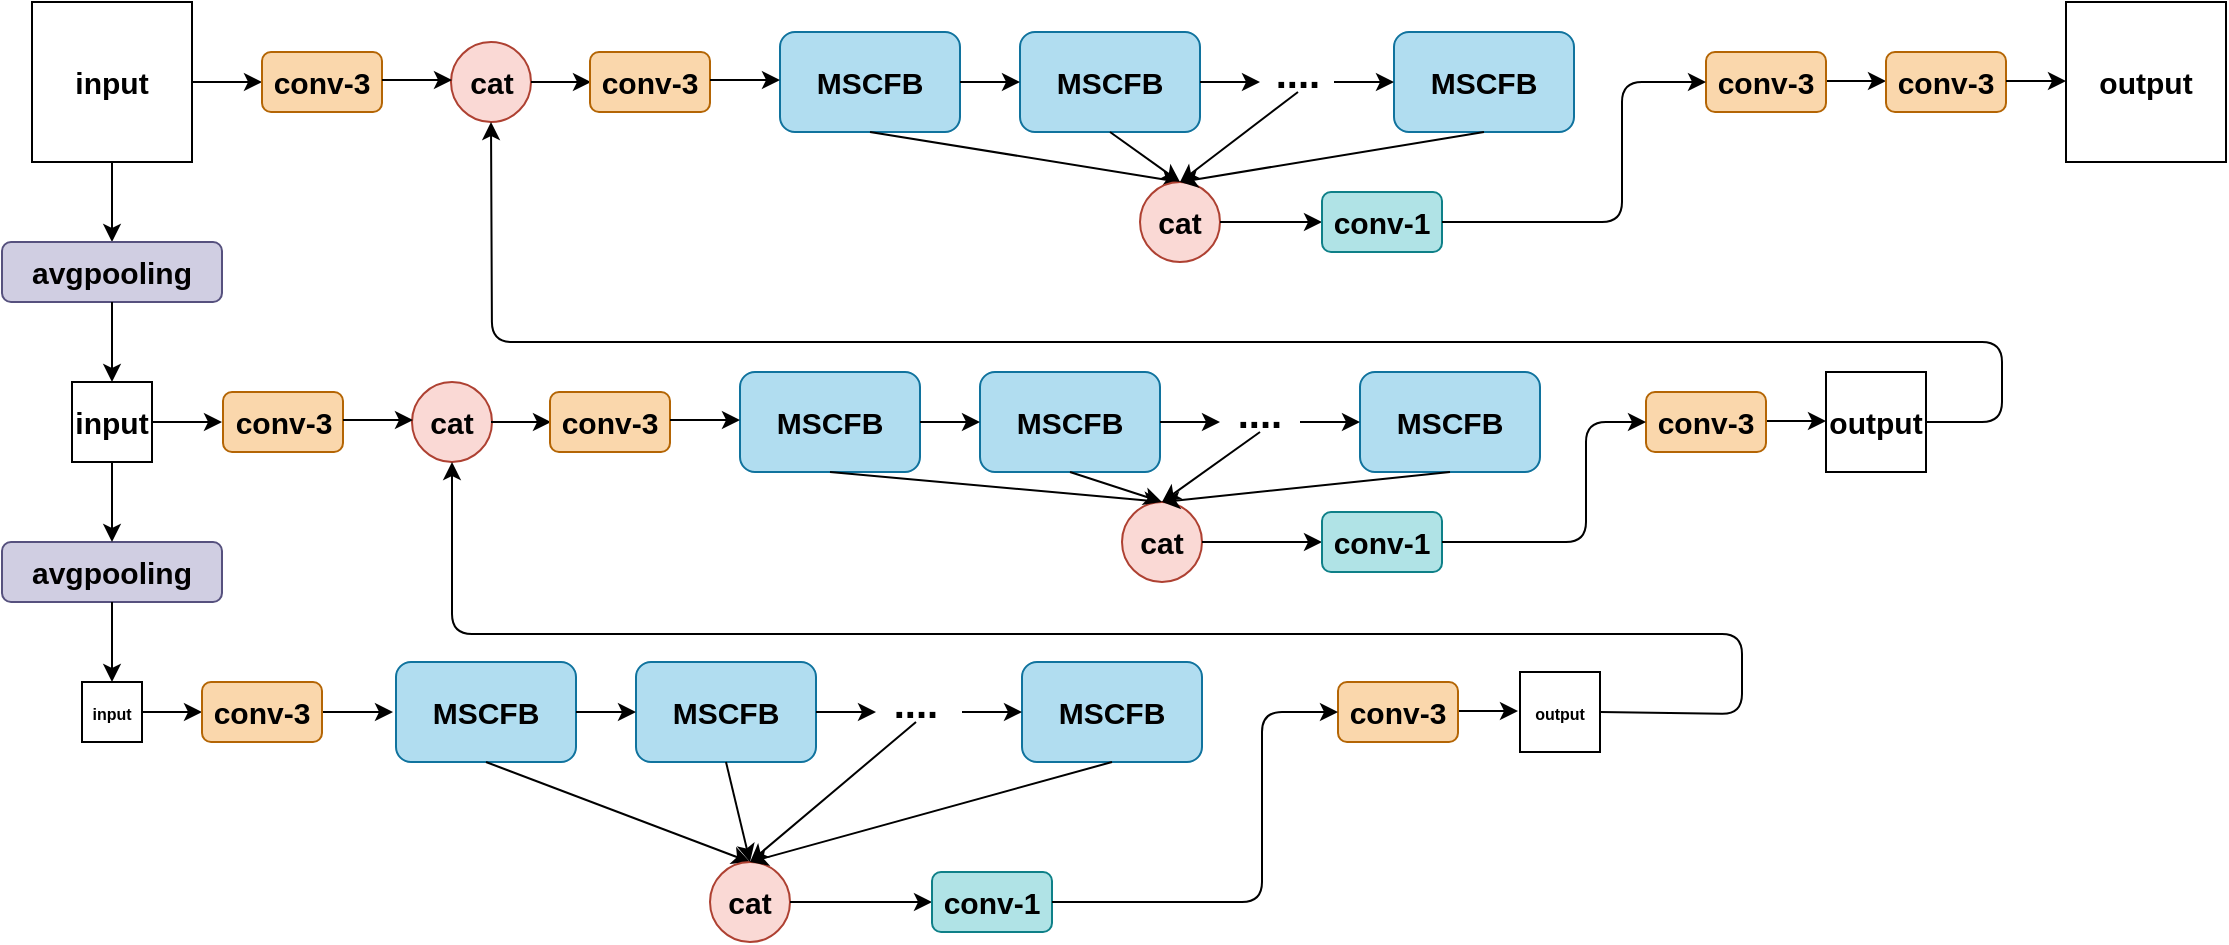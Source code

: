 <mxfile version="12.1.7" type="github" pages="1">
  <diagram id="ViJpoDfOhojBk18W-Hzx" name="Page-1">
    <mxGraphModel dx="2235" dy="699" grid="1" gridSize="10" guides="1" tooltips="1" connect="1" arrows="1" fold="1" page="1" pageScale="1" pageWidth="827" pageHeight="1169" math="0" shadow="0">
      <root>
        <mxCell id="0"/>
        <mxCell id="1" parent="0"/>
        <mxCell id="3YVvCQ1gq88eceu3Uc82-1" value="&lt;font style=&quot;font-size: 15px&quot;&gt;&lt;b&gt;input&lt;/b&gt;&lt;/font&gt;" style="whiteSpace=wrap;html=1;aspect=fixed;" vertex="1" parent="1">
          <mxGeometry x="-75" y="420" width="80" height="80" as="geometry"/>
        </mxCell>
        <mxCell id="3YVvCQ1gq88eceu3Uc82-2" value="" style="endArrow=classic;html=1;exitX=1;exitY=0.5;exitDx=0;exitDy=0;" edge="1" parent="1" source="3YVvCQ1gq88eceu3Uc82-1">
          <mxGeometry width="50" height="50" relative="1" as="geometry">
            <mxPoint x="-75" y="570" as="sourcePoint"/>
            <mxPoint x="40" y="460" as="targetPoint"/>
          </mxGeometry>
        </mxCell>
        <mxCell id="3YVvCQ1gq88eceu3Uc82-3" value="" style="endArrow=classic;html=1;exitX=0.5;exitY=1;exitDx=0;exitDy=0;" edge="1" parent="1" source="3YVvCQ1gq88eceu3Uc82-1">
          <mxGeometry width="50" height="50" relative="1" as="geometry">
            <mxPoint x="-75" y="570" as="sourcePoint"/>
            <mxPoint x="-35" y="540" as="targetPoint"/>
          </mxGeometry>
        </mxCell>
        <mxCell id="3YVvCQ1gq88eceu3Uc82-4" value="&lt;font style=&quot;font-size: 15px&quot;&gt;&lt;b&gt;avgpooling&lt;/b&gt;&lt;/font&gt;" style="rounded=1;whiteSpace=wrap;html=1;fillColor=#d0cee2;strokeColor=#56517e;" vertex="1" parent="1">
          <mxGeometry x="-90" y="540" width="110" height="30" as="geometry"/>
        </mxCell>
        <mxCell id="3YVvCQ1gq88eceu3Uc82-5" value="" style="endArrow=classic;html=1;exitX=0.5;exitY=1;exitDx=0;exitDy=0;" edge="1" parent="1" source="3YVvCQ1gq88eceu3Uc82-4">
          <mxGeometry width="50" height="50" relative="1" as="geometry">
            <mxPoint x="-85" y="640" as="sourcePoint"/>
            <mxPoint x="-35" y="610" as="targetPoint"/>
          </mxGeometry>
        </mxCell>
        <mxCell id="3YVvCQ1gq88eceu3Uc82-6" value="&lt;font style=&quot;font-size: 15px&quot;&gt;&lt;b&gt;avgpooling&lt;/b&gt;&lt;/font&gt;" style="rounded=1;whiteSpace=wrap;html=1;fillColor=#d0cee2;strokeColor=#56517e;" vertex="1" parent="1">
          <mxGeometry x="-90" y="690" width="110" height="30" as="geometry"/>
        </mxCell>
        <mxCell id="3YVvCQ1gq88eceu3Uc82-7" value="&lt;font style=&quot;font-size: 15px&quot;&gt;&lt;b&gt;input&lt;/b&gt;&lt;/font&gt;" style="whiteSpace=wrap;html=1;aspect=fixed;" vertex="1" parent="1">
          <mxGeometry x="-55" y="610" width="40" height="40" as="geometry"/>
        </mxCell>
        <mxCell id="3YVvCQ1gq88eceu3Uc82-8" value="" style="endArrow=classic;html=1;exitX=0.5;exitY=1;exitDx=0;exitDy=0;" edge="1" parent="1">
          <mxGeometry width="50" height="50" relative="1" as="geometry">
            <mxPoint x="-35" y="650" as="sourcePoint"/>
            <mxPoint x="-35" y="690" as="targetPoint"/>
          </mxGeometry>
        </mxCell>
        <mxCell id="3YVvCQ1gq88eceu3Uc82-11" value="" style="endArrow=classic;html=1;exitX=0.5;exitY=1;exitDx=0;exitDy=0;" edge="1" parent="1">
          <mxGeometry width="50" height="50" relative="1" as="geometry">
            <mxPoint x="-35" y="720" as="sourcePoint"/>
            <mxPoint x="-35" y="760" as="targetPoint"/>
          </mxGeometry>
        </mxCell>
        <mxCell id="3YVvCQ1gq88eceu3Uc82-12" value="&lt;font style=&quot;font-size: 8px&quot;&gt;&lt;b&gt;input&lt;/b&gt;&lt;/font&gt;" style="whiteSpace=wrap;html=1;aspect=fixed;" vertex="1" parent="1">
          <mxGeometry x="-50" y="760" width="30" height="30" as="geometry"/>
        </mxCell>
        <mxCell id="3YVvCQ1gq88eceu3Uc82-13" value="&lt;font style=&quot;font-size: 15px&quot;&gt;&lt;b&gt;MSCFB&lt;/b&gt;&lt;/font&gt;" style="rounded=1;whiteSpace=wrap;html=1;fillColor=#b1ddf0;strokeColor=#10739e;" vertex="1" parent="1">
          <mxGeometry x="299" y="435" width="90" height="50" as="geometry"/>
        </mxCell>
        <mxCell id="3YVvCQ1gq88eceu3Uc82-14" value="&lt;font style=&quot;font-size: 15px&quot;&gt;&lt;b&gt;MSCFB&lt;/b&gt;&lt;/font&gt;" style="rounded=1;whiteSpace=wrap;html=1;fillColor=#b1ddf0;strokeColor=#10739e;" vertex="1" parent="1">
          <mxGeometry x="419" y="435" width="90" height="50" as="geometry"/>
        </mxCell>
        <mxCell id="3YVvCQ1gq88eceu3Uc82-15" value="" style="endArrow=classic;html=1;entryX=0;entryY=0.5;entryDx=0;entryDy=0;exitX=1;exitY=0.5;exitDx=0;exitDy=0;" edge="1" parent="1" source="3YVvCQ1gq88eceu3Uc82-13" target="3YVvCQ1gq88eceu3Uc82-14">
          <mxGeometry width="50" height="50" relative="1" as="geometry">
            <mxPoint x="159" y="860" as="sourcePoint"/>
            <mxPoint x="209" y="810" as="targetPoint"/>
          </mxGeometry>
        </mxCell>
        <mxCell id="3YVvCQ1gq88eceu3Uc82-17" value="&lt;font style=&quot;font-size: 15px&quot;&gt;&lt;b&gt;MSCFB&lt;/b&gt;&lt;/font&gt;" style="rounded=1;whiteSpace=wrap;html=1;fillColor=#b1ddf0;strokeColor=#10739e;" vertex="1" parent="1">
          <mxGeometry x="606" y="435" width="90" height="50" as="geometry"/>
        </mxCell>
        <mxCell id="3YVvCQ1gq88eceu3Uc82-18" value="" style="endArrow=classic;html=1;entryX=0;entryY=0.5;entryDx=0;entryDy=0;exitX=1;exitY=0.5;exitDx=0;exitDy=0;" edge="1" parent="1" target="3YVvCQ1gq88eceu3Uc82-17">
          <mxGeometry width="50" height="50" relative="1" as="geometry">
            <mxPoint x="576" y="460" as="sourcePoint"/>
            <mxPoint x="396" y="810" as="targetPoint"/>
          </mxGeometry>
        </mxCell>
        <mxCell id="3YVvCQ1gq88eceu3Uc82-19" value="" style="endArrow=classic;html=1;entryX=0;entryY=0.5;entryDx=0;entryDy=0;exitX=1;exitY=0.5;exitDx=0;exitDy=0;" edge="1" parent="1">
          <mxGeometry width="50" height="50" relative="1" as="geometry">
            <mxPoint x="509" y="460" as="sourcePoint"/>
            <mxPoint x="539" y="460" as="targetPoint"/>
          </mxGeometry>
        </mxCell>
        <mxCell id="3YVvCQ1gq88eceu3Uc82-22" value="&lt;font style=&quot;font-size: 15px&quot;&gt;&lt;b&gt;output&lt;/b&gt;&lt;/font&gt;" style="whiteSpace=wrap;html=1;aspect=fixed;" vertex="1" parent="1">
          <mxGeometry x="942" y="420" width="80" height="80" as="geometry"/>
        </mxCell>
        <mxCell id="3YVvCQ1gq88eceu3Uc82-24" value="&lt;b style=&quot;font-size: 15px&quot;&gt;conv-3&lt;/b&gt;" style="rounded=1;whiteSpace=wrap;html=1;fillColor=#fad7ac;strokeColor=#b46504;" vertex="1" parent="1">
          <mxGeometry x="40" y="445" width="60" height="30" as="geometry"/>
        </mxCell>
        <mxCell id="3YVvCQ1gq88eceu3Uc82-25" value="" style="endArrow=classic;html=1;exitX=1;exitY=0.5;exitDx=0;exitDy=0;" edge="1" parent="1">
          <mxGeometry width="50" height="50" relative="1" as="geometry">
            <mxPoint x="-15" y="630" as="sourcePoint"/>
            <mxPoint x="20" y="630" as="targetPoint"/>
          </mxGeometry>
        </mxCell>
        <mxCell id="3YVvCQ1gq88eceu3Uc82-26" value="&lt;b style=&quot;font-size: 15px&quot;&gt;conv-3&lt;/b&gt;" style="rounded=1;whiteSpace=wrap;html=1;fillColor=#fad7ac;strokeColor=#b46504;" vertex="1" parent="1">
          <mxGeometry x="20.5" y="615" width="60" height="30" as="geometry"/>
        </mxCell>
        <mxCell id="3YVvCQ1gq88eceu3Uc82-27" value="" style="endArrow=classic;html=1;exitX=1;exitY=0.5;exitDx=0;exitDy=0;" edge="1" parent="1">
          <mxGeometry width="50" height="50" relative="1" as="geometry">
            <mxPoint x="-20" y="775" as="sourcePoint"/>
            <mxPoint x="10" y="775" as="targetPoint"/>
          </mxGeometry>
        </mxCell>
        <mxCell id="3YVvCQ1gq88eceu3Uc82-28" value="&lt;b style=&quot;font-size: 15px&quot;&gt;conv-3&lt;/b&gt;" style="rounded=1;whiteSpace=wrap;html=1;fillColor=#fad7ac;strokeColor=#b46504;" vertex="1" parent="1">
          <mxGeometry x="10" y="760" width="60" height="30" as="geometry"/>
        </mxCell>
        <mxCell id="3YVvCQ1gq88eceu3Uc82-29" value="&lt;b&gt;&lt;font style=&quot;font-size: 15px&quot;&gt;cat&lt;/font&gt;&lt;/b&gt;" style="ellipse;whiteSpace=wrap;html=1;aspect=fixed;fillColor=#fad9d5;strokeColor=#ae4132;" vertex="1" parent="1">
          <mxGeometry x="115" y="610" width="40" height="40" as="geometry"/>
        </mxCell>
        <mxCell id="3YVvCQ1gq88eceu3Uc82-33" value="" style="endArrow=classic;html=1;exitX=1;exitY=0.5;exitDx=0;exitDy=0;" edge="1" parent="1">
          <mxGeometry width="50" height="50" relative="1" as="geometry">
            <mxPoint x="80.5" y="629" as="sourcePoint"/>
            <mxPoint x="115.5" y="629" as="targetPoint"/>
          </mxGeometry>
        </mxCell>
        <mxCell id="3YVvCQ1gq88eceu3Uc82-34" value="&lt;b&gt;&lt;font style=&quot;font-size: 15px&quot;&gt;cat&lt;/font&gt;&lt;/b&gt;" style="ellipse;whiteSpace=wrap;html=1;aspect=fixed;fillColor=#fad9d5;strokeColor=#ae4132;" vertex="1" parent="1">
          <mxGeometry x="134.5" y="440" width="40" height="40" as="geometry"/>
        </mxCell>
        <mxCell id="3YVvCQ1gq88eceu3Uc82-35" value="" style="endArrow=classic;html=1;exitX=1;exitY=0.5;exitDx=0;exitDy=0;" edge="1" parent="1">
          <mxGeometry width="50" height="50" relative="1" as="geometry">
            <mxPoint x="100" y="459" as="sourcePoint"/>
            <mxPoint x="135" y="459" as="targetPoint"/>
          </mxGeometry>
        </mxCell>
        <mxCell id="3YVvCQ1gq88eceu3Uc82-36" value="" style="endArrow=classic;html=1;entryX=0;entryY=0.5;entryDx=0;entryDy=0;exitX=1;exitY=0.5;exitDx=0;exitDy=0;" edge="1" parent="1">
          <mxGeometry width="50" height="50" relative="1" as="geometry">
            <mxPoint x="174.5" y="460" as="sourcePoint"/>
            <mxPoint x="204.5" y="460" as="targetPoint"/>
          </mxGeometry>
        </mxCell>
        <mxCell id="3YVvCQ1gq88eceu3Uc82-37" value="&lt;b style=&quot;font-size: 15px&quot;&gt;conv-3&lt;/b&gt;" style="rounded=1;whiteSpace=wrap;html=1;fillColor=#fad7ac;strokeColor=#b46504;" vertex="1" parent="1">
          <mxGeometry x="204" y="445" width="60" height="30" as="geometry"/>
        </mxCell>
        <mxCell id="3YVvCQ1gq88eceu3Uc82-38" value="" style="endArrow=classic;html=1;exitX=1;exitY=0.5;exitDx=0;exitDy=0;" edge="1" parent="1">
          <mxGeometry width="50" height="50" relative="1" as="geometry">
            <mxPoint x="264" y="459" as="sourcePoint"/>
            <mxPoint x="299" y="459" as="targetPoint"/>
          </mxGeometry>
        </mxCell>
        <mxCell id="3YVvCQ1gq88eceu3Uc82-40" value="&lt;font style=&quot;font-size: 15px&quot;&gt;&lt;b&gt;MSCFB&lt;/b&gt;&lt;/font&gt;" style="rounded=1;whiteSpace=wrap;html=1;fillColor=#b1ddf0;strokeColor=#10739e;" vertex="1" parent="1">
          <mxGeometry x="279" y="605" width="90" height="50" as="geometry"/>
        </mxCell>
        <mxCell id="3YVvCQ1gq88eceu3Uc82-41" value="&lt;font style=&quot;font-size: 15px&quot;&gt;&lt;b&gt;MSCFB&lt;/b&gt;&lt;/font&gt;" style="rounded=1;whiteSpace=wrap;html=1;fillColor=#b1ddf0;strokeColor=#10739e;" vertex="1" parent="1">
          <mxGeometry x="399" y="605" width="90" height="50" as="geometry"/>
        </mxCell>
        <mxCell id="3YVvCQ1gq88eceu3Uc82-42" value="" style="endArrow=classic;html=1;entryX=0;entryY=0.5;entryDx=0;entryDy=0;exitX=1;exitY=0.5;exitDx=0;exitDy=0;" edge="1" parent="1" source="3YVvCQ1gq88eceu3Uc82-40" target="3YVvCQ1gq88eceu3Uc82-41">
          <mxGeometry width="50" height="50" relative="1" as="geometry">
            <mxPoint x="139" y="1030" as="sourcePoint"/>
            <mxPoint x="189" y="980" as="targetPoint"/>
          </mxGeometry>
        </mxCell>
        <mxCell id="3YVvCQ1gq88eceu3Uc82-44" value="&lt;font style=&quot;font-size: 15px&quot;&gt;&lt;b&gt;MSCFB&lt;/b&gt;&lt;/font&gt;" style="rounded=1;whiteSpace=wrap;html=1;fillColor=#b1ddf0;strokeColor=#10739e;" vertex="1" parent="1">
          <mxGeometry x="589" y="605" width="90" height="50" as="geometry"/>
        </mxCell>
        <mxCell id="3YVvCQ1gq88eceu3Uc82-45" value="" style="endArrow=classic;html=1;entryX=0;entryY=0.5;entryDx=0;entryDy=0;exitX=1;exitY=0.5;exitDx=0;exitDy=0;" edge="1" parent="1" target="3YVvCQ1gq88eceu3Uc82-44">
          <mxGeometry width="50" height="50" relative="1" as="geometry">
            <mxPoint x="559" y="630" as="sourcePoint"/>
            <mxPoint x="379" y="980" as="targetPoint"/>
          </mxGeometry>
        </mxCell>
        <mxCell id="3YVvCQ1gq88eceu3Uc82-46" value="" style="endArrow=classic;html=1;entryX=0;entryY=0.5;entryDx=0;entryDy=0;exitX=1;exitY=0.5;exitDx=0;exitDy=0;" edge="1" parent="1">
          <mxGeometry width="50" height="50" relative="1" as="geometry">
            <mxPoint x="489" y="630" as="sourcePoint"/>
            <mxPoint x="519" y="630" as="targetPoint"/>
          </mxGeometry>
        </mxCell>
        <mxCell id="3YVvCQ1gq88eceu3Uc82-48" value="&lt;font style=&quot;font-size: 15px&quot;&gt;&lt;b&gt;output&lt;/b&gt;&lt;/font&gt;" style="whiteSpace=wrap;html=1;aspect=fixed;" vertex="1" parent="1">
          <mxGeometry x="822" y="605" width="50" height="50" as="geometry"/>
        </mxCell>
        <mxCell id="3YVvCQ1gq88eceu3Uc82-49" value="" style="endArrow=classic;html=1;entryX=0;entryY=0.5;entryDx=0;entryDy=0;exitX=1;exitY=0.5;exitDx=0;exitDy=0;" edge="1" parent="1">
          <mxGeometry width="50" height="50" relative="1" as="geometry">
            <mxPoint x="154.5" y="630" as="sourcePoint"/>
            <mxPoint x="184.5" y="630" as="targetPoint"/>
          </mxGeometry>
        </mxCell>
        <mxCell id="3YVvCQ1gq88eceu3Uc82-50" value="&lt;b style=&quot;font-size: 15px&quot;&gt;conv-3&lt;/b&gt;" style="rounded=1;whiteSpace=wrap;html=1;fillColor=#fad7ac;strokeColor=#b46504;" vertex="1" parent="1">
          <mxGeometry x="184" y="615" width="60" height="30" as="geometry"/>
        </mxCell>
        <mxCell id="3YVvCQ1gq88eceu3Uc82-51" value="" style="endArrow=classic;html=1;exitX=1;exitY=0.5;exitDx=0;exitDy=0;" edge="1" parent="1">
          <mxGeometry width="50" height="50" relative="1" as="geometry">
            <mxPoint x="244" y="629" as="sourcePoint"/>
            <mxPoint x="279" y="629" as="targetPoint"/>
          </mxGeometry>
        </mxCell>
        <mxCell id="3YVvCQ1gq88eceu3Uc82-52" value="" style="endArrow=classic;html=1;entryX=0;entryY=0.5;entryDx=0;entryDy=0;exitX=1;exitY=0.5;exitDx=0;exitDy=0;" edge="1" parent="1">
          <mxGeometry width="50" height="50" relative="1" as="geometry">
            <mxPoint x="792" y="629.5" as="sourcePoint"/>
            <mxPoint x="822" y="629.5" as="targetPoint"/>
          </mxGeometry>
        </mxCell>
        <mxCell id="3YVvCQ1gq88eceu3Uc82-53" value="&lt;b style=&quot;font-size: 15px&quot;&gt;conv-3&lt;/b&gt;" style="rounded=1;whiteSpace=wrap;html=1;fillColor=#fad7ac;strokeColor=#b46504;" vertex="1" parent="1">
          <mxGeometry x="732" y="615" width="60" height="30" as="geometry"/>
        </mxCell>
        <mxCell id="3YVvCQ1gq88eceu3Uc82-55" value="" style="endArrow=classic;html=1;exitX=1;exitY=0.5;exitDx=0;exitDy=0;entryX=0.5;entryY=1;entryDx=0;entryDy=0;" edge="1" parent="1" source="3YVvCQ1gq88eceu3Uc82-48" target="3YVvCQ1gq88eceu3Uc82-34">
          <mxGeometry width="50" height="50" relative="1" as="geometry">
            <mxPoint x="-70" y="860" as="sourcePoint"/>
            <mxPoint x="140" y="590" as="targetPoint"/>
            <Array as="points">
              <mxPoint x="910" y="630"/>
              <mxPoint x="910" y="590"/>
              <mxPoint x="155" y="590"/>
            </Array>
          </mxGeometry>
        </mxCell>
        <mxCell id="3YVvCQ1gq88eceu3Uc82-56" value="" style="endArrow=classic;html=1;entryX=0;entryY=0.5;entryDx=0;entryDy=0;exitX=1;exitY=0.5;exitDx=0;exitDy=0;" edge="1" parent="1">
          <mxGeometry width="50" height="50" relative="1" as="geometry">
            <mxPoint x="822" y="459.5" as="sourcePoint"/>
            <mxPoint x="852" y="459.5" as="targetPoint"/>
          </mxGeometry>
        </mxCell>
        <mxCell id="3YVvCQ1gq88eceu3Uc82-57" value="&lt;b style=&quot;font-size: 15px&quot;&gt;conv-3&lt;/b&gt;" style="rounded=1;whiteSpace=wrap;html=1;fillColor=#fad7ac;strokeColor=#b46504;" vertex="1" parent="1">
          <mxGeometry x="762" y="445" width="60" height="30" as="geometry"/>
        </mxCell>
        <mxCell id="3YVvCQ1gq88eceu3Uc82-59" value="&lt;b style=&quot;font-size: 15px&quot;&gt;conv-3&lt;/b&gt;" style="rounded=1;whiteSpace=wrap;html=1;fillColor=#fad7ac;strokeColor=#b46504;" vertex="1" parent="1">
          <mxGeometry x="852" y="445" width="60" height="30" as="geometry"/>
        </mxCell>
        <mxCell id="3YVvCQ1gq88eceu3Uc82-61" value="" style="endArrow=classic;html=1;entryX=0;entryY=0.5;entryDx=0;entryDy=0;exitX=1;exitY=0.5;exitDx=0;exitDy=0;" edge="1" parent="1">
          <mxGeometry width="50" height="50" relative="1" as="geometry">
            <mxPoint x="912" y="459.5" as="sourcePoint"/>
            <mxPoint x="942" y="459.5" as="targetPoint"/>
          </mxGeometry>
        </mxCell>
        <mxCell id="3YVvCQ1gq88eceu3Uc82-63" value="" style="endArrow=classic;html=1;exitX=1;exitY=0.5;exitDx=0;exitDy=0;" edge="1" parent="1">
          <mxGeometry width="50" height="50" relative="1" as="geometry">
            <mxPoint x="70.5" y="775" as="sourcePoint"/>
            <mxPoint x="105.5" y="775" as="targetPoint"/>
          </mxGeometry>
        </mxCell>
        <mxCell id="3YVvCQ1gq88eceu3Uc82-64" value="&lt;font style=&quot;font-size: 15px&quot;&gt;&lt;b&gt;MSCFB&lt;/b&gt;&lt;/font&gt;" style="rounded=1;whiteSpace=wrap;html=1;fillColor=#b1ddf0;strokeColor=#10739e;" vertex="1" parent="1">
          <mxGeometry x="107" y="750" width="90" height="50" as="geometry"/>
        </mxCell>
        <mxCell id="3YVvCQ1gq88eceu3Uc82-65" value="&lt;font style=&quot;font-size: 15px&quot;&gt;&lt;b&gt;MSCFB&lt;/b&gt;&lt;/font&gt;" style="rounded=1;whiteSpace=wrap;html=1;fillColor=#b1ddf0;strokeColor=#10739e;" vertex="1" parent="1">
          <mxGeometry x="227" y="750" width="90" height="50" as="geometry"/>
        </mxCell>
        <mxCell id="3YVvCQ1gq88eceu3Uc82-66" value="" style="endArrow=classic;html=1;entryX=0;entryY=0.5;entryDx=0;entryDy=0;exitX=1;exitY=0.5;exitDx=0;exitDy=0;" edge="1" parent="1" source="3YVvCQ1gq88eceu3Uc82-64" target="3YVvCQ1gq88eceu3Uc82-65">
          <mxGeometry width="50" height="50" relative="1" as="geometry">
            <mxPoint x="-33" y="1175" as="sourcePoint"/>
            <mxPoint x="17" y="1125" as="targetPoint"/>
          </mxGeometry>
        </mxCell>
        <mxCell id="3YVvCQ1gq88eceu3Uc82-68" value="&lt;font style=&quot;font-size: 15px&quot;&gt;&lt;b&gt;MSCFB&lt;/b&gt;&lt;/font&gt;" style="rounded=1;whiteSpace=wrap;html=1;fillColor=#b1ddf0;strokeColor=#10739e;" vertex="1" parent="1">
          <mxGeometry x="420" y="750" width="90" height="50" as="geometry"/>
        </mxCell>
        <mxCell id="3YVvCQ1gq88eceu3Uc82-69" value="" style="endArrow=classic;html=1;entryX=0;entryY=0.5;entryDx=0;entryDy=0;exitX=1;exitY=0.5;exitDx=0;exitDy=0;" edge="1" parent="1" target="3YVvCQ1gq88eceu3Uc82-68">
          <mxGeometry width="50" height="50" relative="1" as="geometry">
            <mxPoint x="390" y="775" as="sourcePoint"/>
            <mxPoint x="210" y="1125" as="targetPoint"/>
          </mxGeometry>
        </mxCell>
        <mxCell id="3YVvCQ1gq88eceu3Uc82-70" value="" style="endArrow=classic;html=1;entryX=0;entryY=0.5;entryDx=0;entryDy=0;exitX=1;exitY=0.5;exitDx=0;exitDy=0;" edge="1" parent="1">
          <mxGeometry width="50" height="50" relative="1" as="geometry">
            <mxPoint x="317" y="775" as="sourcePoint"/>
            <mxPoint x="347" y="775" as="targetPoint"/>
          </mxGeometry>
        </mxCell>
        <mxCell id="3YVvCQ1gq88eceu3Uc82-75" value="" style="endArrow=classic;html=1;entryX=0;entryY=0.5;entryDx=0;entryDy=0;exitX=1;exitY=0.5;exitDx=0;exitDy=0;" edge="1" parent="1">
          <mxGeometry width="50" height="50" relative="1" as="geometry">
            <mxPoint x="638" y="774.5" as="sourcePoint"/>
            <mxPoint x="668" y="774.5" as="targetPoint"/>
          </mxGeometry>
        </mxCell>
        <mxCell id="3YVvCQ1gq88eceu3Uc82-76" value="&lt;b style=&quot;font-size: 15px&quot;&gt;conv-3&lt;/b&gt;" style="rounded=1;whiteSpace=wrap;html=1;fillColor=#fad7ac;strokeColor=#b46504;" vertex="1" parent="1">
          <mxGeometry x="578" y="760" width="60" height="30" as="geometry"/>
        </mxCell>
        <mxCell id="3YVvCQ1gq88eceu3Uc82-78" value="" style="endArrow=classic;html=1;exitX=1;exitY=0.5;exitDx=0;exitDy=0;entryX=0.5;entryY=1;entryDx=0;entryDy=0;" edge="1" parent="1" source="3YVvCQ1gq88eceu3Uc82-79" target="3YVvCQ1gq88eceu3Uc82-29">
          <mxGeometry width="50" height="50" relative="1" as="geometry">
            <mxPoint x="890" y="776" as="sourcePoint"/>
            <mxPoint x="144.5" y="626" as="targetPoint"/>
            <Array as="points">
              <mxPoint x="780" y="776"/>
              <mxPoint x="780" y="736"/>
              <mxPoint x="135" y="736"/>
            </Array>
          </mxGeometry>
        </mxCell>
        <mxCell id="3YVvCQ1gq88eceu3Uc82-79" value="&lt;font style=&quot;font-size: 8px&quot;&gt;&lt;b&gt;output&lt;/b&gt;&lt;/font&gt;" style="whiteSpace=wrap;html=1;aspect=fixed;" vertex="1" parent="1">
          <mxGeometry x="669" y="755" width="40" height="40" as="geometry"/>
        </mxCell>
        <mxCell id="3YVvCQ1gq88eceu3Uc82-86" value="" style="endArrow=classic;html=1;exitX=0.5;exitY=1;exitDx=0;exitDy=0;entryX=0.5;entryY=0;entryDx=0;entryDy=0;" edge="1" parent="1" source="3YVvCQ1gq88eceu3Uc82-64" target="3YVvCQ1gq88eceu3Uc82-87">
          <mxGeometry width="50" height="50" relative="1" as="geometry">
            <mxPoint x="-70" y="870" as="sourcePoint"/>
            <mxPoint x="330" y="870" as="targetPoint"/>
          </mxGeometry>
        </mxCell>
        <mxCell id="3YVvCQ1gq88eceu3Uc82-87" value="&lt;b&gt;&lt;font style=&quot;font-size: 15px&quot;&gt;cat&lt;/font&gt;&lt;/b&gt;" style="ellipse;whiteSpace=wrap;html=1;aspect=fixed;fillColor=#fad9d5;strokeColor=#ae4132;" vertex="1" parent="1">
          <mxGeometry x="264" y="850" width="40" height="40" as="geometry"/>
        </mxCell>
        <mxCell id="3YVvCQ1gq88eceu3Uc82-88" value="" style="endArrow=classic;html=1;exitX=0.5;exitY=1;exitDx=0;exitDy=0;entryX=0.5;entryY=0;entryDx=0;entryDy=0;" edge="1" parent="1" source="3YVvCQ1gq88eceu3Uc82-65" target="3YVvCQ1gq88eceu3Uc82-87">
          <mxGeometry width="50" height="50" relative="1" as="geometry">
            <mxPoint x="-70" y="960" as="sourcePoint"/>
            <mxPoint x="-20" y="910" as="targetPoint"/>
          </mxGeometry>
        </mxCell>
        <mxCell id="3YVvCQ1gq88eceu3Uc82-89" value="" style="endArrow=classic;html=1;exitX=0.5;exitY=1;exitDx=0;exitDy=0;entryX=0.5;entryY=0;entryDx=0;entryDy=0;" edge="1" parent="1" source="3YVvCQ1gq88eceu3Uc82-93" target="3YVvCQ1gq88eceu3Uc82-87">
          <mxGeometry width="50" height="50" relative="1" as="geometry">
            <mxPoint x="392" y="800" as="sourcePoint"/>
            <mxPoint x="350" y="850" as="targetPoint"/>
          </mxGeometry>
        </mxCell>
        <mxCell id="3YVvCQ1gq88eceu3Uc82-90" value="" style="endArrow=classic;html=1;exitX=0.5;exitY=1;exitDx=0;exitDy=0;entryX=0.5;entryY=0;entryDx=0;entryDy=0;" edge="1" parent="1" source="3YVvCQ1gq88eceu3Uc82-68" target="3YVvCQ1gq88eceu3Uc82-87">
          <mxGeometry width="50" height="50" relative="1" as="geometry">
            <mxPoint x="-70" y="960" as="sourcePoint"/>
            <mxPoint x="-20" y="910" as="targetPoint"/>
          </mxGeometry>
        </mxCell>
        <mxCell id="3YVvCQ1gq88eceu3Uc82-91" value="" style="endArrow=classic;html=1;exitX=1;exitY=0.5;exitDx=0;exitDy=0;" edge="1" parent="1" source="3YVvCQ1gq88eceu3Uc82-87">
          <mxGeometry width="50" height="50" relative="1" as="geometry">
            <mxPoint x="-135" y="960" as="sourcePoint"/>
            <mxPoint x="375" y="870" as="targetPoint"/>
          </mxGeometry>
        </mxCell>
        <mxCell id="3YVvCQ1gq88eceu3Uc82-92" value="&lt;b style=&quot;font-size: 15px&quot;&gt;conv-1&lt;/b&gt;" style="rounded=1;whiteSpace=wrap;html=1;fillColor=#b0e3e6;strokeColor=#0e8088;" vertex="1" parent="1">
          <mxGeometry x="375" y="855" width="60" height="30" as="geometry"/>
        </mxCell>
        <mxCell id="3YVvCQ1gq88eceu3Uc82-93" value="&lt;b&gt;&lt;font style=&quot;font-size: 20px&quot;&gt;....&lt;/font&gt;&lt;/b&gt;" style="text;html=1;strokeColor=none;fillColor=none;align=center;verticalAlign=middle;whiteSpace=wrap;rounded=0;" vertex="1" parent="1">
          <mxGeometry x="347" y="760" width="40" height="20" as="geometry"/>
        </mxCell>
        <mxCell id="3YVvCQ1gq88eceu3Uc82-95" value="&lt;b&gt;&lt;font style=&quot;font-size: 20px&quot;&gt;....&lt;/font&gt;&lt;/b&gt;" style="text;html=1;strokeColor=none;fillColor=none;align=center;verticalAlign=middle;whiteSpace=wrap;rounded=0;" vertex="1" parent="1">
          <mxGeometry x="519" y="615" width="40" height="20" as="geometry"/>
        </mxCell>
        <mxCell id="3YVvCQ1gq88eceu3Uc82-96" value="&lt;b&gt;&lt;font style=&quot;font-size: 20px&quot;&gt;....&lt;/font&gt;&lt;/b&gt;" style="text;html=1;strokeColor=none;fillColor=none;align=center;verticalAlign=middle;whiteSpace=wrap;rounded=0;" vertex="1" parent="1">
          <mxGeometry x="538" y="445" width="40" height="20" as="geometry"/>
        </mxCell>
        <mxCell id="3YVvCQ1gq88eceu3Uc82-97" value="" style="endArrow=classic;html=1;exitX=1;exitY=0.5;exitDx=0;exitDy=0;entryX=0;entryY=0.5;entryDx=0;entryDy=0;" edge="1" parent="1" source="3YVvCQ1gq88eceu3Uc82-92" target="3YVvCQ1gq88eceu3Uc82-76">
          <mxGeometry width="50" height="50" relative="1" as="geometry">
            <mxPoint x="-70" y="960" as="sourcePoint"/>
            <mxPoint x="540" y="780" as="targetPoint"/>
            <Array as="points">
              <mxPoint x="540" y="870"/>
              <mxPoint x="540" y="775"/>
            </Array>
          </mxGeometry>
        </mxCell>
        <mxCell id="3YVvCQ1gq88eceu3Uc82-98" value="" style="endArrow=classic;html=1;exitX=0.5;exitY=1;exitDx=0;exitDy=0;entryX=0.5;entryY=0;entryDx=0;entryDy=0;" edge="1" parent="1" target="3YVvCQ1gq88eceu3Uc82-99" source="3YVvCQ1gq88eceu3Uc82-40">
          <mxGeometry width="50" height="50" relative="1" as="geometry">
            <mxPoint x="314" y="655" as="sourcePoint"/>
            <mxPoint x="492" y="725" as="targetPoint"/>
          </mxGeometry>
        </mxCell>
        <mxCell id="3YVvCQ1gq88eceu3Uc82-99" value="&lt;b&gt;&lt;font style=&quot;font-size: 15px&quot;&gt;cat&lt;/font&gt;&lt;/b&gt;" style="ellipse;whiteSpace=wrap;html=1;aspect=fixed;fillColor=#fad9d5;strokeColor=#ae4132;" vertex="1" parent="1">
          <mxGeometry x="470" y="670" width="40" height="40" as="geometry"/>
        </mxCell>
        <mxCell id="3YVvCQ1gq88eceu3Uc82-100" value="" style="endArrow=classic;html=1;exitX=0.5;exitY=1;exitDx=0;exitDy=0;entryX=0.5;entryY=0;entryDx=0;entryDy=0;" edge="1" parent="1" target="3YVvCQ1gq88eceu3Uc82-99" source="3YVvCQ1gq88eceu3Uc82-41">
          <mxGeometry width="50" height="50" relative="1" as="geometry">
            <mxPoint x="434" y="655" as="sourcePoint"/>
            <mxPoint x="142" y="765" as="targetPoint"/>
          </mxGeometry>
        </mxCell>
        <mxCell id="3YVvCQ1gq88eceu3Uc82-101" value="" style="endArrow=classic;html=1;exitX=0.5;exitY=1;exitDx=0;exitDy=0;entryX=0.5;entryY=0;entryDx=0;entryDy=0;" edge="1" parent="1" target="3YVvCQ1gq88eceu3Uc82-99" source="3YVvCQ1gq88eceu3Uc82-95">
          <mxGeometry width="50" height="50" relative="1" as="geometry">
            <mxPoint x="529" y="635" as="sourcePoint"/>
            <mxPoint x="512" y="705" as="targetPoint"/>
          </mxGeometry>
        </mxCell>
        <mxCell id="3YVvCQ1gq88eceu3Uc82-102" value="" style="endArrow=classic;html=1;exitX=0.5;exitY=1;exitDx=0;exitDy=0;entryX=0.5;entryY=0;entryDx=0;entryDy=0;" edge="1" parent="1" target="3YVvCQ1gq88eceu3Uc82-99" source="3YVvCQ1gq88eceu3Uc82-44">
          <mxGeometry width="50" height="50" relative="1" as="geometry">
            <mxPoint x="627" y="655" as="sourcePoint"/>
            <mxPoint x="142" y="765" as="targetPoint"/>
          </mxGeometry>
        </mxCell>
        <mxCell id="3YVvCQ1gq88eceu3Uc82-103" value="" style="endArrow=classic;html=1;exitX=1;exitY=0.5;exitDx=0;exitDy=0;entryX=0;entryY=0.5;entryDx=0;entryDy=0;" edge="1" parent="1" source="3YVvCQ1gq88eceu3Uc82-99" target="3YVvCQ1gq88eceu3Uc82-104">
          <mxGeometry width="50" height="50" relative="1" as="geometry">
            <mxPoint x="27" y="815" as="sourcePoint"/>
            <mxPoint x="537" y="725" as="targetPoint"/>
          </mxGeometry>
        </mxCell>
        <mxCell id="3YVvCQ1gq88eceu3Uc82-104" value="&lt;b style=&quot;font-size: 15px&quot;&gt;conv-1&lt;/b&gt;" style="rounded=1;whiteSpace=wrap;html=1;fillColor=#b0e3e6;strokeColor=#0e8088;" vertex="1" parent="1">
          <mxGeometry x="570" y="675" width="60" height="30" as="geometry"/>
        </mxCell>
        <mxCell id="3YVvCQ1gq88eceu3Uc82-105" value="" style="endArrow=classic;html=1;exitX=1;exitY=0.5;exitDx=0;exitDy=0;entryX=0;entryY=0.5;entryDx=0;entryDy=0;" edge="1" parent="1" source="3YVvCQ1gq88eceu3Uc82-104" target="3YVvCQ1gq88eceu3Uc82-53">
          <mxGeometry width="50" height="50" relative="1" as="geometry">
            <mxPoint x="92" y="815" as="sourcePoint"/>
            <mxPoint x="702" y="630" as="targetPoint"/>
            <Array as="points">
              <mxPoint x="702" y="690"/>
              <mxPoint x="702" y="630"/>
            </Array>
          </mxGeometry>
        </mxCell>
        <mxCell id="3YVvCQ1gq88eceu3Uc82-107" value="" style="endArrow=classic;html=1;exitX=0.5;exitY=1;exitDx=0;exitDy=0;entryX=0.5;entryY=0;entryDx=0;entryDy=0;" edge="1" parent="1" target="3YVvCQ1gq88eceu3Uc82-108" source="3YVvCQ1gq88eceu3Uc82-13">
          <mxGeometry width="50" height="50" relative="1" as="geometry">
            <mxPoint x="324" y="510" as="sourcePoint"/>
            <mxPoint x="492" y="580" as="targetPoint"/>
          </mxGeometry>
        </mxCell>
        <mxCell id="3YVvCQ1gq88eceu3Uc82-108" value="&lt;b&gt;&lt;font style=&quot;font-size: 15px&quot;&gt;cat&lt;/font&gt;&lt;/b&gt;" style="ellipse;whiteSpace=wrap;html=1;aspect=fixed;fillColor=#fad9d5;strokeColor=#ae4132;" vertex="1" parent="1">
          <mxGeometry x="479" y="510" width="40" height="40" as="geometry"/>
        </mxCell>
        <mxCell id="3YVvCQ1gq88eceu3Uc82-109" value="" style="endArrow=classic;html=1;exitX=0.5;exitY=1;exitDx=0;exitDy=0;entryX=0.5;entryY=0;entryDx=0;entryDy=0;" edge="1" parent="1" target="3YVvCQ1gq88eceu3Uc82-108" source="3YVvCQ1gq88eceu3Uc82-14">
          <mxGeometry width="50" height="50" relative="1" as="geometry">
            <mxPoint x="444" y="510" as="sourcePoint"/>
            <mxPoint x="142" y="620" as="targetPoint"/>
          </mxGeometry>
        </mxCell>
        <mxCell id="3YVvCQ1gq88eceu3Uc82-110" value="" style="endArrow=classic;html=1;exitX=0.5;exitY=1;exitDx=0;exitDy=0;entryX=0.5;entryY=0;entryDx=0;entryDy=0;" edge="1" parent="1" target="3YVvCQ1gq88eceu3Uc82-108" source="3YVvCQ1gq88eceu3Uc82-96">
          <mxGeometry width="50" height="50" relative="1" as="geometry">
            <mxPoint x="539" y="490" as="sourcePoint"/>
            <mxPoint x="512" y="560" as="targetPoint"/>
          </mxGeometry>
        </mxCell>
        <mxCell id="3YVvCQ1gq88eceu3Uc82-111" value="" style="endArrow=classic;html=1;exitX=0.5;exitY=1;exitDx=0;exitDy=0;entryX=0.5;entryY=0;entryDx=0;entryDy=0;" edge="1" parent="1" target="3YVvCQ1gq88eceu3Uc82-108" source="3YVvCQ1gq88eceu3Uc82-17">
          <mxGeometry width="50" height="50" relative="1" as="geometry">
            <mxPoint x="634" y="510" as="sourcePoint"/>
            <mxPoint x="142" y="620" as="targetPoint"/>
          </mxGeometry>
        </mxCell>
        <mxCell id="3YVvCQ1gq88eceu3Uc82-112" value="" style="endArrow=classic;html=1;exitX=1;exitY=0.5;exitDx=0;exitDy=0;entryX=0;entryY=0.5;entryDx=0;entryDy=0;" edge="1" parent="1" source="3YVvCQ1gq88eceu3Uc82-108" target="3YVvCQ1gq88eceu3Uc82-113">
          <mxGeometry width="50" height="50" relative="1" as="geometry">
            <mxPoint x="27" y="670" as="sourcePoint"/>
            <mxPoint x="537" y="580" as="targetPoint"/>
          </mxGeometry>
        </mxCell>
        <mxCell id="3YVvCQ1gq88eceu3Uc82-113" value="&lt;b style=&quot;font-size: 15px&quot;&gt;conv-1&lt;/b&gt;" style="rounded=1;whiteSpace=wrap;html=1;fillColor=#b0e3e6;strokeColor=#0e8088;" vertex="1" parent="1">
          <mxGeometry x="570" y="515" width="60" height="30" as="geometry"/>
        </mxCell>
        <mxCell id="3YVvCQ1gq88eceu3Uc82-114" value="" style="endArrow=classic;html=1;exitX=1;exitY=0.5;exitDx=0;exitDy=0;entryX=0;entryY=0.5;entryDx=0;entryDy=0;" edge="1" parent="1" source="3YVvCQ1gq88eceu3Uc82-113" target="3YVvCQ1gq88eceu3Uc82-57">
          <mxGeometry width="50" height="50" relative="1" as="geometry">
            <mxPoint x="92" y="670" as="sourcePoint"/>
            <mxPoint x="732" y="485" as="targetPoint"/>
            <Array as="points">
              <mxPoint x="720" y="530"/>
              <mxPoint x="720" y="460"/>
            </Array>
          </mxGeometry>
        </mxCell>
      </root>
    </mxGraphModel>
  </diagram>
</mxfile>
